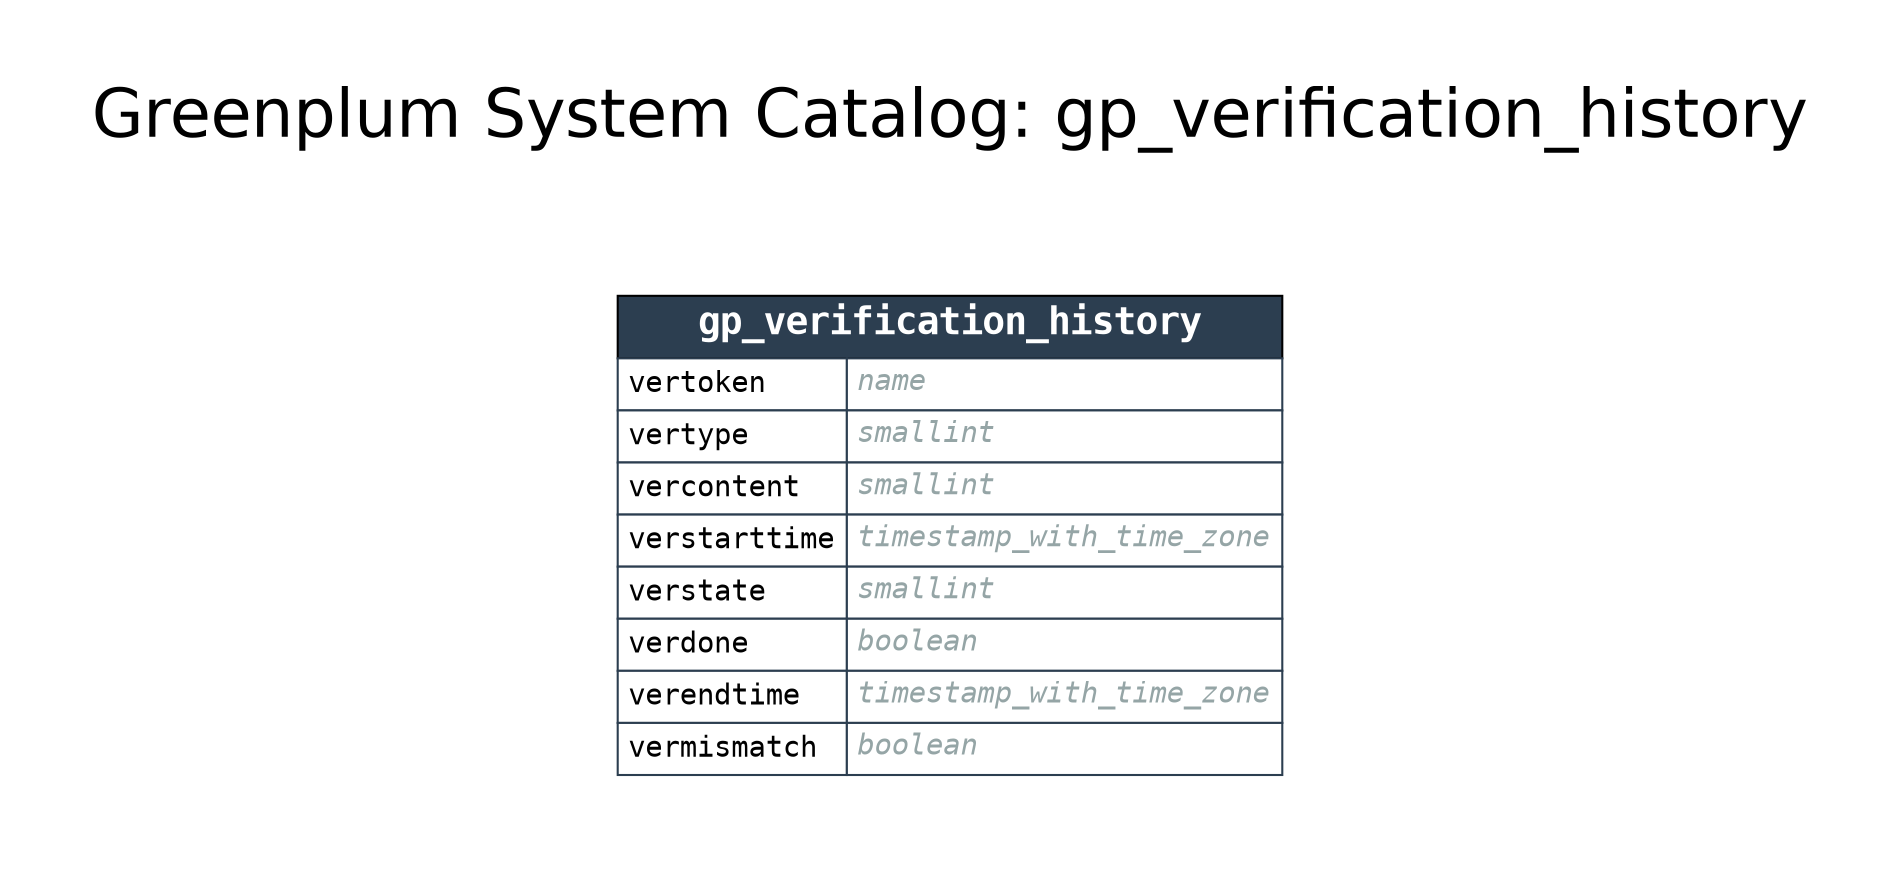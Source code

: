 digraph GPDB {

    label="Greenplum System Catalog: gp_verification_history";
    labelloc="t";
    fontname="Helvetica"
    fontsize=32
    

    pad=0.5;
    nodesep=0.5;
    ranksep=0.5;
    rankdir=LR;
    node [shape = "plaintext"];

    
    subgraph cluster_from {
        rankdir=TB
        style=invis;

        
    }
    
    subgraph cluster_selected {
        rankdir=TB
        style=invis;

        
            gp_verification_history [label = <<FONT FACE="monospace"><TABLE BORDER="0" CELLBORDER="1" CELLSPACING="0" CELLPADDING="4">
<TR><TD BGCOLOR="#2c3e50" ALIGN="CENTER" COLSPAN="2"><FONT COLOR="#FFFFFF" POINT-SIZE="18"><B>gp_verification_history</B></FONT></TD></TR>

<TR>
<TD COLOR="#2c3e50" BGCOLOR="#FFFFFF" ALIGN="LEFT" PORT="vertoken_in"><FONT COLOR="#000000">vertoken</FONT></TD>
<TD COLOR="#2c3e50" BGCOLOR="#FFFFFF" ALIGN="LEFT" PORT="vertoken_out"><FONT COLOR="#95a5a6"><I>name</I></FONT></TD>
</TR>

<TR>
<TD COLOR="#2c3e50" BGCOLOR="#FFFFFF" ALIGN="LEFT" PORT="vertype_in"><FONT COLOR="#000000">vertype</FONT></TD>
<TD COLOR="#2c3e50" BGCOLOR="#FFFFFF" ALIGN="LEFT" PORT="vertype_out"><FONT COLOR="#95a5a6"><I>smallint</I></FONT></TD>
</TR>

<TR>
<TD COLOR="#2c3e50" BGCOLOR="#FFFFFF" ALIGN="LEFT" PORT="vercontent_in"><FONT COLOR="#000000">vercontent</FONT></TD>
<TD COLOR="#2c3e50" BGCOLOR="#FFFFFF" ALIGN="LEFT" PORT="vercontent_out"><FONT COLOR="#95a5a6"><I>smallint</I></FONT></TD>
</TR>

<TR>
<TD COLOR="#2c3e50" BGCOLOR="#FFFFFF" ALIGN="LEFT" PORT="verstarttime_in"><FONT COLOR="#000000">verstarttime</FONT></TD>
<TD COLOR="#2c3e50" BGCOLOR="#FFFFFF" ALIGN="LEFT" PORT="verstarttime_out"><FONT COLOR="#95a5a6"><I>timestamp_with_time_zone</I></FONT></TD>
</TR>

<TR>
<TD COLOR="#2c3e50" BGCOLOR="#FFFFFF" ALIGN="LEFT" PORT="verstate_in"><FONT COLOR="#000000">verstate</FONT></TD>
<TD COLOR="#2c3e50" BGCOLOR="#FFFFFF" ALIGN="LEFT" PORT="verstate_out"><FONT COLOR="#95a5a6"><I>smallint</I></FONT></TD>
</TR>

<TR>
<TD COLOR="#2c3e50" BGCOLOR="#FFFFFF" ALIGN="LEFT" PORT="verdone_in"><FONT COLOR="#000000">verdone</FONT></TD>
<TD COLOR="#2c3e50" BGCOLOR="#FFFFFF" ALIGN="LEFT" PORT="verdone_out"><FONT COLOR="#95a5a6"><I>boolean</I></FONT></TD>
</TR>

<TR>
<TD COLOR="#2c3e50" BGCOLOR="#FFFFFF" ALIGN="LEFT" PORT="verendtime_in"><FONT COLOR="#000000">verendtime</FONT></TD>
<TD COLOR="#2c3e50" BGCOLOR="#FFFFFF" ALIGN="LEFT" PORT="verendtime_out"><FONT COLOR="#95a5a6"><I>timestamp_with_time_zone</I></FONT></TD>
</TR>

<TR>
<TD COLOR="#2c3e50" BGCOLOR="#FFFFFF" ALIGN="LEFT" PORT="vermismatch_in"><FONT COLOR="#000000">vermismatch</FONT></TD>
<TD COLOR="#2c3e50" BGCOLOR="#FFFFFF" ALIGN="LEFT" PORT="vermismatch_out"><FONT COLOR="#95a5a6"><I>boolean</I></FONT></TD>
</TR>

</TABLE></FONT>> name = "gp_verification_history" URL = "gp_verification_history.svg"];
        
    }
    
    subgraph cluster_to {
        rankdir=TB
        style=invis;

        
    }
    

    

}